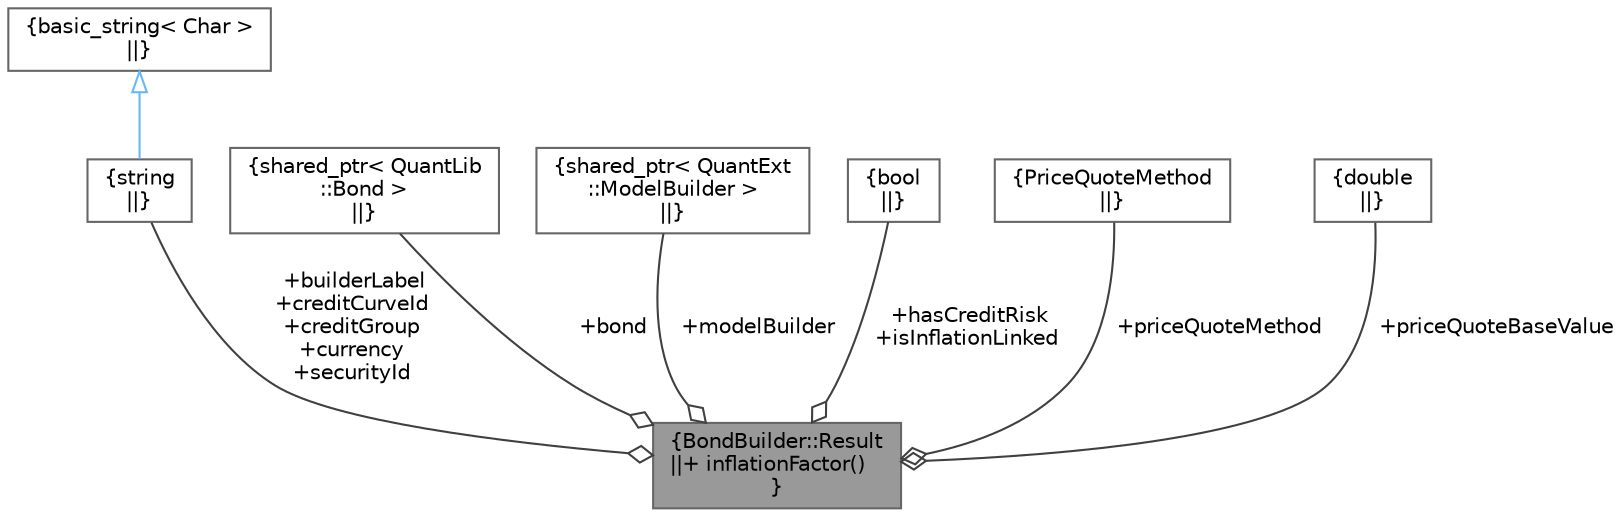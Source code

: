 digraph "BondBuilder::Result"
{
 // INTERACTIVE_SVG=YES
 // LATEX_PDF_SIZE
  bgcolor="transparent";
  edge [fontname=Helvetica,fontsize=10,labelfontname=Helvetica,labelfontsize=10];
  node [fontname=Helvetica,fontsize=10,shape=box,height=0.2,width=0.4];
  Node1 [label="{BondBuilder::Result\n||+ inflationFactor()\l}",height=0.2,width=0.4,color="gray40", fillcolor="grey60", style="filled", fontcolor="black",tooltip=" "];
  Node2 -> Node1 [color="grey25",style="solid",label=" +builderLabel\n+creditCurveId\n+creditGroup\n+currency\n+securityId" ,arrowhead="odiamond"];
  Node2 [label="{string\n||}",height=0.2,width=0.4,color="gray40", fillcolor="white", style="filled",tooltip=" "];
  Node3 -> Node2 [dir="back",color="steelblue1",style="solid",arrowtail="onormal"];
  Node3 [label="{basic_string\< Char \>\n||}",height=0.2,width=0.4,color="gray40", fillcolor="white", style="filled",tooltip=" "];
  Node4 -> Node1 [color="grey25",style="solid",label=" +bond" ,arrowhead="odiamond"];
  Node4 [label="{shared_ptr\< QuantLib\l::Bond \>\n||}",height=0.2,width=0.4,color="gray40", fillcolor="white", style="filled",tooltip=" "];
  Node5 -> Node1 [color="grey25",style="solid",label=" +modelBuilder" ,arrowhead="odiamond"];
  Node5 [label="{shared_ptr\< QuantExt\l::ModelBuilder \>\n||}",height=0.2,width=0.4,color="gray40", fillcolor="white", style="filled",tooltip=" "];
  Node6 -> Node1 [color="grey25",style="solid",label=" +hasCreditRisk\n+isInflationLinked" ,arrowhead="odiamond"];
  Node6 [label="{bool\n||}",height=0.2,width=0.4,color="gray40", fillcolor="white", style="filled",URL="$classbool.html",tooltip=" "];
  Node7 -> Node1 [color="grey25",style="solid",label=" +priceQuoteMethod" ,arrowhead="odiamond"];
  Node7 [label="{PriceQuoteMethod\n||}",height=0.2,width=0.4,color="gray40", fillcolor="white", style="filled",tooltip=" "];
  Node8 -> Node1 [color="grey25",style="solid",label=" +priceQuoteBaseValue" ,arrowhead="odiamond"];
  Node8 [label="{double\n||}",height=0.2,width=0.4,color="gray40", fillcolor="white", style="filled",tooltip=" "];
}
